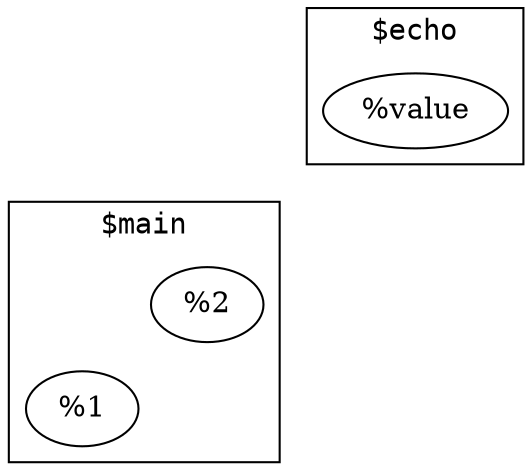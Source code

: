 graph {
   fontname=monospace
   layout=fdp

   subgraph cluster_0 {
      label="$main"
      "$main%1" [label="%1"]
      "$main%2" [label="%2"]
   }

   subgraph cluster_1 {
      label="$echo"
      "$echo%value" [label="%value"]
   }
}
